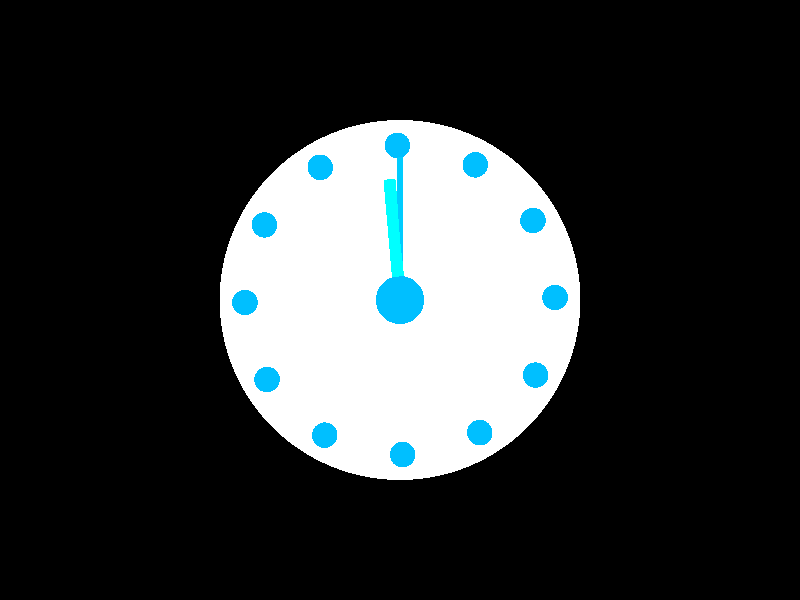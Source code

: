 #declare relogio = clock*360;

camera {
    location <0, 0, -2>
    look_at <0, 0, 0>
    }
    
    light_source {
    <0,0,0>
    color rgb <1,1,1>
    translate <2,0,-2>
    }
           //relogio 
         
cylinder {
<0,0,0> 
<0, 0, 1>  
0.60
pigment {
color rgb <1.6, 4 ,4>
}                  
}
#for (i, 0, 11, 1)
sphere{
<0.25,0,0>
0.042  
pigment {
color rgb <0, 0.75, 1>
}         
translate<0,0.45,0>
rotate(i*30)*z      
}
#end
        
    // ponteiro 
  cylinder {
<0,0,0>
<0, 0.4,0>
0.02
pigment { 
color <0, 1, 1>
}      
rotate <0,0,5>
finish {
phong 1
}      
 #if(frame_number = 60)
   rotate z * -5   
   #end 
   
}    
  
   
cylinder {
<0,0,0>
<0, 0.5,0>
0.009
pigment { 
color <0, 0.8, 1 >
}  
rotate <0,0,0>
finish {
phong 1
}      
rotate -relogio*z
}
     
// pino do ponteiro
sphere {
<0,0,0>
0.08
pigment {
color rgb <0, 0.75, 1>
}                  
finish {
phong 3
}    
rotate -frame_number*z
}      





